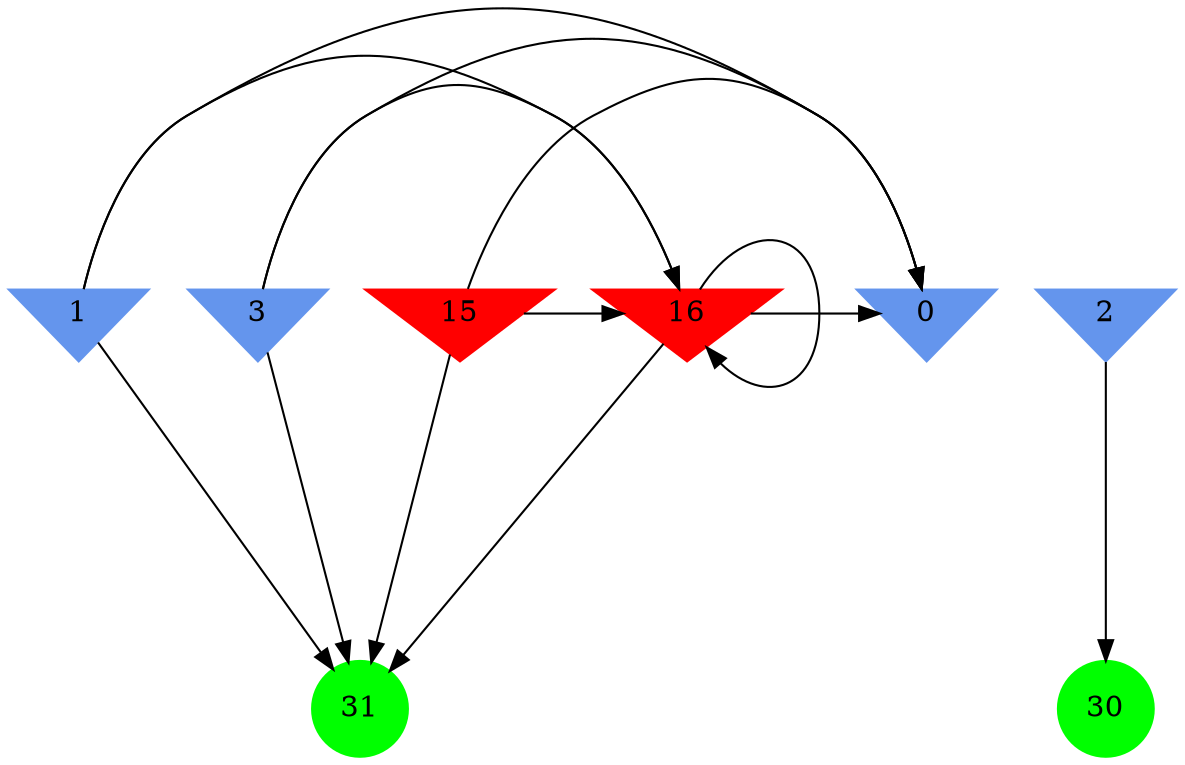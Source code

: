 digraph brain {
	ranksep=2.0;
	0 [shape=invtriangle,style=filled,color=cornflowerblue];
	1 [shape=invtriangle,style=filled,color=cornflowerblue];
	2 [shape=invtriangle,style=filled,color=cornflowerblue];
	3 [shape=invtriangle,style=filled,color=cornflowerblue];
	15 [shape=invtriangle,style=filled,color=red];
	16 [shape=invtriangle,style=filled,color=red];
	30 [shape=circle,style=filled,color=green];
	31 [shape=circle,style=filled,color=green];
	2	->	30;
	15	->	31;
	15	->	0;
	15	->	16;
	1	->	31;
	1	->	0;
	1	->	16;
	3	->	31;
	3	->	0;
	3	->	16;
	16	->	31;
	16	->	0;
	16	->	16;
	{ rank=same; 0; 1; 2; 3; 15; 16; }
	{ rank=same; }
	{ rank=same; 30; 31; }
}
